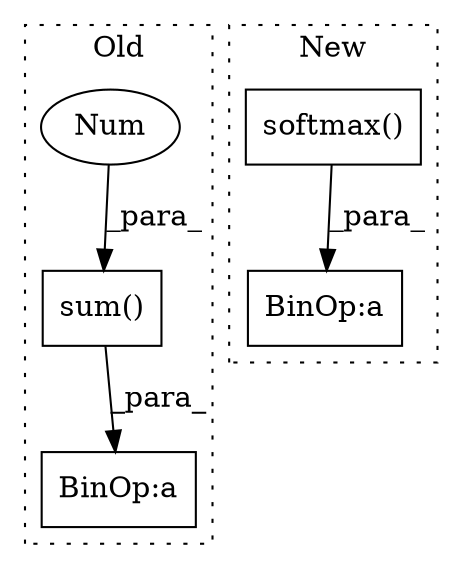 digraph G {
subgraph cluster0 {
1 [label="sum()" a="75" s="6540,6551" l="10,1" shape="box"];
3 [label="Num" a="76" s="6550" l="1" shape="ellipse"];
5 [label="BinOp:a" a="82" s="6537" l="31" shape="box"];
label = "Old";
style="dotted";
}
subgraph cluster1 {
2 [label="softmax()" a="75" s="5885,5908" l="10,1" shape="box"];
4 [label="BinOp:a" a="82" s="5909" l="3" shape="box"];
label = "New";
style="dotted";
}
1 -> 5 [label="_para_"];
2 -> 4 [label="_para_"];
3 -> 1 [label="_para_"];
}